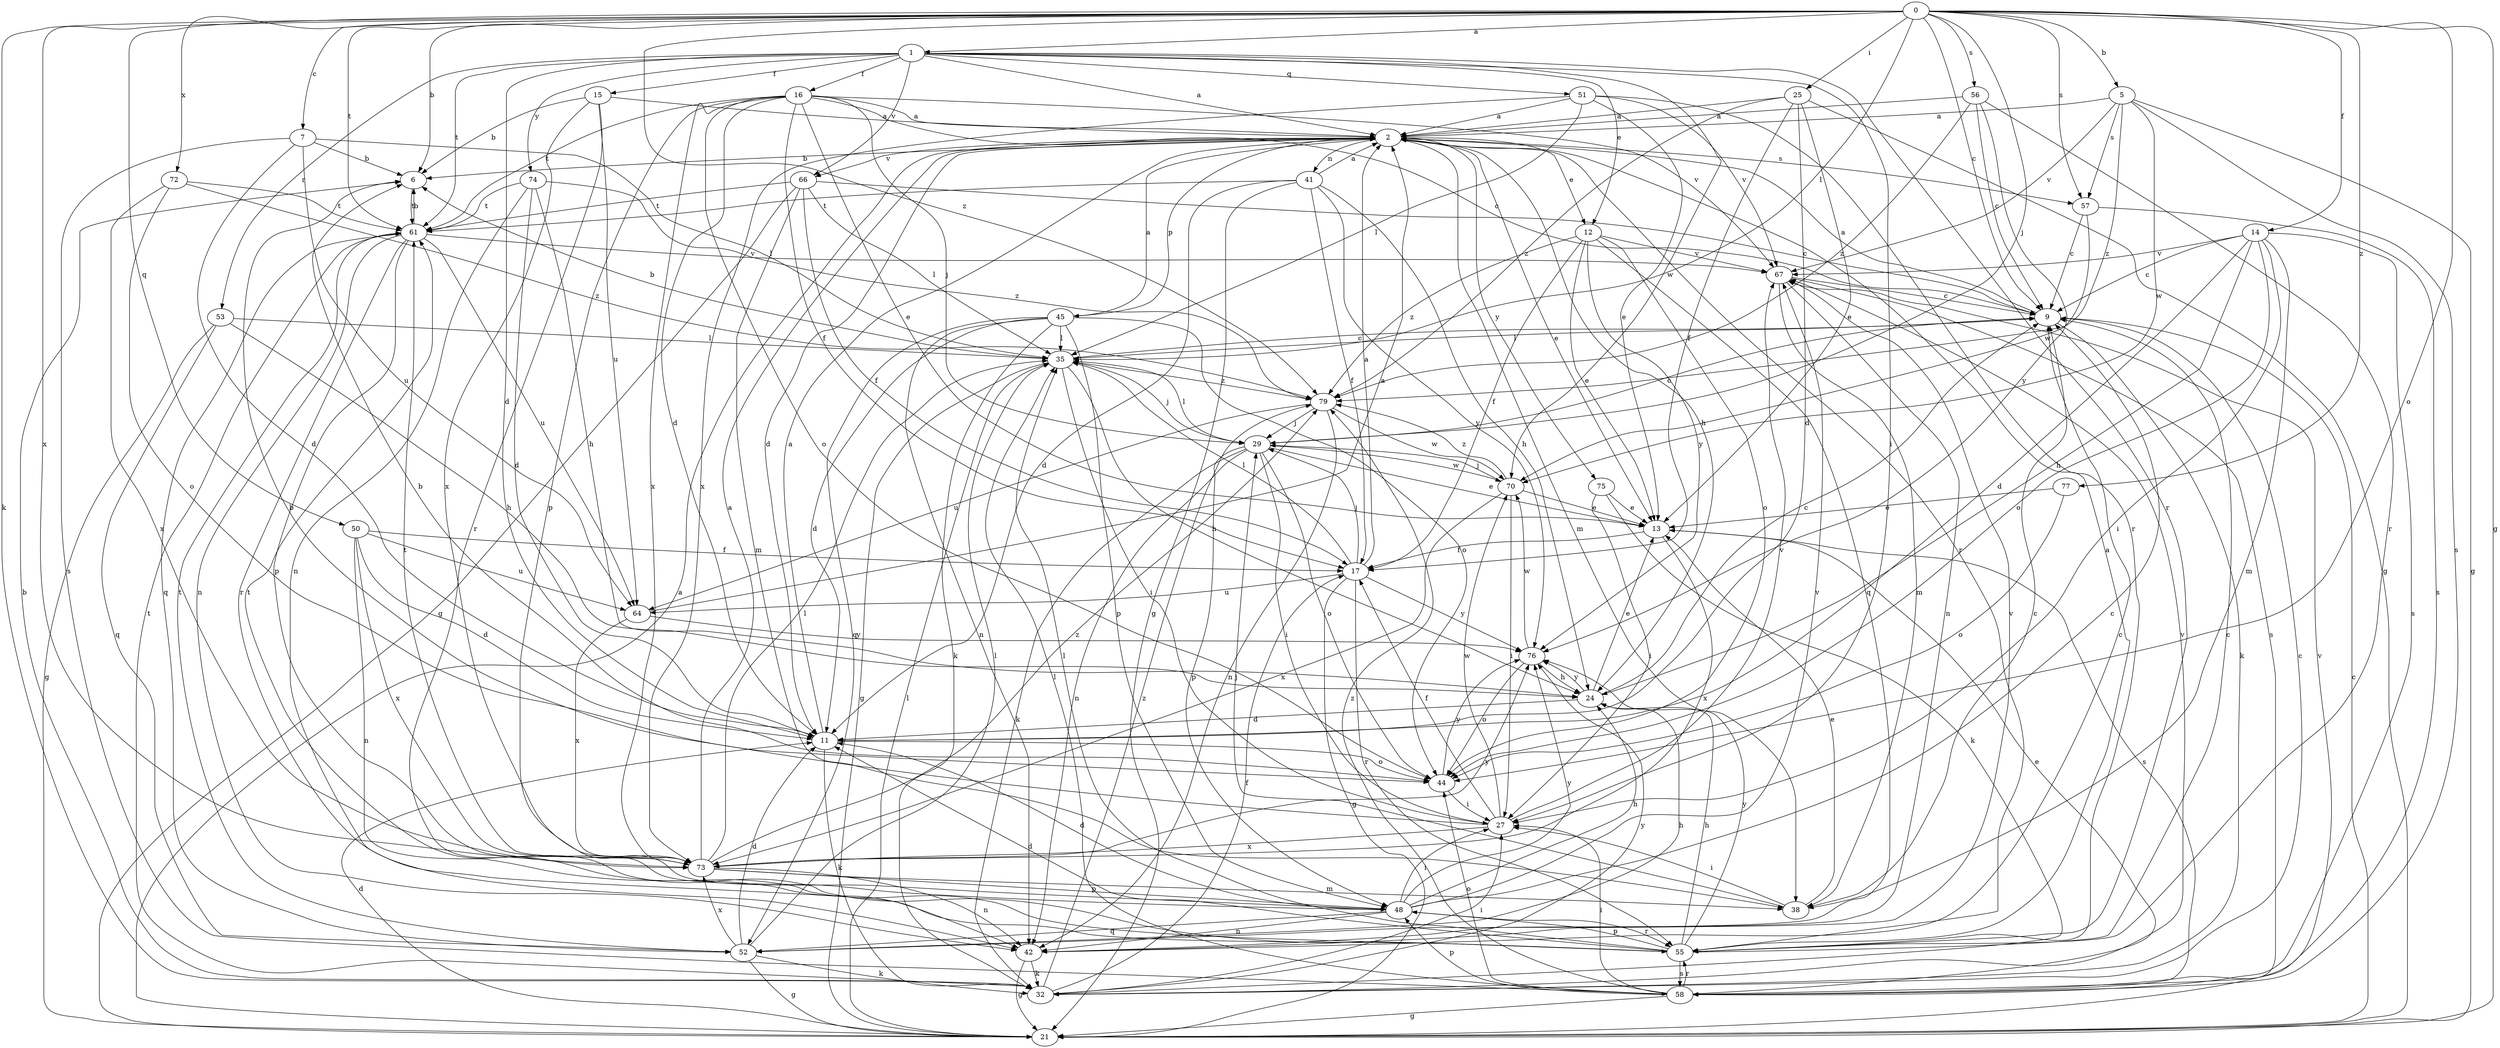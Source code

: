strict digraph  {
0;
1;
2;
5;
6;
7;
9;
11;
12;
13;
14;
15;
16;
17;
21;
24;
25;
27;
29;
32;
35;
38;
41;
42;
44;
45;
48;
50;
51;
52;
53;
55;
56;
57;
58;
61;
64;
66;
67;
70;
72;
73;
74;
75;
76;
77;
79;
0 -> 1  [label=a];
0 -> 5  [label=b];
0 -> 6  [label=b];
0 -> 7  [label=c];
0 -> 9  [label=c];
0 -> 14  [label=f];
0 -> 21  [label=g];
0 -> 25  [label=i];
0 -> 29  [label=j];
0 -> 32  [label=k];
0 -> 35  [label=l];
0 -> 44  [label=o];
0 -> 50  [label=q];
0 -> 56  [label=s];
0 -> 57  [label=s];
0 -> 61  [label=t];
0 -> 72  [label=x];
0 -> 73  [label=x];
0 -> 77  [label=z];
0 -> 79  [label=z];
1 -> 2  [label=a];
1 -> 11  [label=d];
1 -> 12  [label=e];
1 -> 15  [label=f];
1 -> 16  [label=f];
1 -> 27  [label=i];
1 -> 51  [label=q];
1 -> 53  [label=r];
1 -> 55  [label=r];
1 -> 61  [label=t];
1 -> 66  [label=v];
1 -> 70  [label=w];
1 -> 74  [label=y];
2 -> 6  [label=b];
2 -> 11  [label=d];
2 -> 12  [label=e];
2 -> 13  [label=e];
2 -> 24  [label=h];
2 -> 38  [label=m];
2 -> 41  [label=n];
2 -> 45  [label=p];
2 -> 55  [label=r];
2 -> 57  [label=s];
2 -> 66  [label=v];
2 -> 75  [label=y];
5 -> 2  [label=a];
5 -> 21  [label=g];
5 -> 57  [label=s];
5 -> 58  [label=s];
5 -> 67  [label=v];
5 -> 70  [label=w];
5 -> 79  [label=z];
6 -> 61  [label=t];
7 -> 6  [label=b];
7 -> 11  [label=d];
7 -> 35  [label=l];
7 -> 58  [label=s];
7 -> 64  [label=u];
9 -> 2  [label=a];
9 -> 32  [label=k];
9 -> 35  [label=l];
11 -> 2  [label=a];
11 -> 32  [label=k];
11 -> 44  [label=o];
12 -> 13  [label=e];
12 -> 17  [label=f];
12 -> 44  [label=o];
12 -> 52  [label=q];
12 -> 67  [label=v];
12 -> 76  [label=y];
12 -> 79  [label=z];
13 -> 17  [label=f];
13 -> 58  [label=s];
13 -> 73  [label=x];
14 -> 9  [label=c];
14 -> 11  [label=d];
14 -> 24  [label=h];
14 -> 27  [label=i];
14 -> 38  [label=m];
14 -> 44  [label=o];
14 -> 58  [label=s];
14 -> 67  [label=v];
15 -> 2  [label=a];
15 -> 6  [label=b];
15 -> 55  [label=r];
15 -> 64  [label=u];
15 -> 73  [label=x];
16 -> 2  [label=a];
16 -> 9  [label=c];
16 -> 11  [label=d];
16 -> 13  [label=e];
16 -> 17  [label=f];
16 -> 29  [label=j];
16 -> 44  [label=o];
16 -> 48  [label=p];
16 -> 61  [label=t];
16 -> 67  [label=v];
16 -> 73  [label=x];
17 -> 2  [label=a];
17 -> 21  [label=g];
17 -> 29  [label=j];
17 -> 35  [label=l];
17 -> 55  [label=r];
17 -> 64  [label=u];
17 -> 76  [label=y];
21 -> 2  [label=a];
21 -> 9  [label=c];
21 -> 11  [label=d];
21 -> 35  [label=l];
21 -> 67  [label=v];
24 -> 9  [label=c];
24 -> 11  [label=d];
24 -> 13  [label=e];
24 -> 76  [label=y];
25 -> 2  [label=a];
25 -> 11  [label=d];
25 -> 13  [label=e];
25 -> 17  [label=f];
25 -> 21  [label=g];
25 -> 79  [label=z];
27 -> 6  [label=b];
27 -> 17  [label=f];
27 -> 67  [label=v];
27 -> 70  [label=w];
27 -> 73  [label=x];
29 -> 9  [label=c];
29 -> 13  [label=e];
29 -> 27  [label=i];
29 -> 32  [label=k];
29 -> 35  [label=l];
29 -> 42  [label=n];
29 -> 44  [label=o];
29 -> 48  [label=p];
29 -> 70  [label=w];
32 -> 6  [label=b];
32 -> 9  [label=c];
32 -> 17  [label=f];
32 -> 27  [label=i];
32 -> 61  [label=t];
32 -> 67  [label=v];
32 -> 76  [label=y];
32 -> 79  [label=z];
35 -> 6  [label=b];
35 -> 9  [label=c];
35 -> 21  [label=g];
35 -> 24  [label=h];
35 -> 27  [label=i];
35 -> 29  [label=j];
35 -> 79  [label=z];
38 -> 9  [label=c];
38 -> 13  [label=e];
38 -> 27  [label=i];
38 -> 29  [label=j];
41 -> 2  [label=a];
41 -> 11  [label=d];
41 -> 17  [label=f];
41 -> 21  [label=g];
41 -> 24  [label=h];
41 -> 61  [label=t];
41 -> 76  [label=y];
42 -> 9  [label=c];
42 -> 21  [label=g];
42 -> 32  [label=k];
42 -> 67  [label=v];
44 -> 6  [label=b];
44 -> 27  [label=i];
44 -> 76  [label=y];
45 -> 2  [label=a];
45 -> 11  [label=d];
45 -> 32  [label=k];
45 -> 35  [label=l];
45 -> 42  [label=n];
45 -> 44  [label=o];
45 -> 48  [label=p];
45 -> 52  [label=q];
48 -> 9  [label=c];
48 -> 11  [label=d];
48 -> 24  [label=h];
48 -> 27  [label=i];
48 -> 42  [label=n];
48 -> 52  [label=q];
48 -> 55  [label=r];
48 -> 67  [label=v];
48 -> 76  [label=y];
50 -> 11  [label=d];
50 -> 17  [label=f];
50 -> 42  [label=n];
50 -> 64  [label=u];
50 -> 73  [label=x];
51 -> 2  [label=a];
51 -> 13  [label=e];
51 -> 35  [label=l];
51 -> 55  [label=r];
51 -> 67  [label=v];
51 -> 73  [label=x];
52 -> 11  [label=d];
52 -> 21  [label=g];
52 -> 24  [label=h];
52 -> 32  [label=k];
52 -> 35  [label=l];
52 -> 61  [label=t];
52 -> 73  [label=x];
53 -> 21  [label=g];
53 -> 24  [label=h];
53 -> 35  [label=l];
53 -> 52  [label=q];
55 -> 2  [label=a];
55 -> 9  [label=c];
55 -> 11  [label=d];
55 -> 24  [label=h];
55 -> 35  [label=l];
55 -> 48  [label=p];
55 -> 58  [label=s];
55 -> 61  [label=t];
55 -> 76  [label=y];
56 -> 2  [label=a];
56 -> 9  [label=c];
56 -> 55  [label=r];
56 -> 76  [label=y];
56 -> 79  [label=z];
57 -> 9  [label=c];
57 -> 58  [label=s];
57 -> 70  [label=w];
58 -> 13  [label=e];
58 -> 21  [label=g];
58 -> 27  [label=i];
58 -> 35  [label=l];
58 -> 44  [label=o];
58 -> 48  [label=p];
58 -> 55  [label=r];
58 -> 79  [label=z];
61 -> 6  [label=b];
61 -> 42  [label=n];
61 -> 48  [label=p];
61 -> 52  [label=q];
61 -> 55  [label=r];
61 -> 64  [label=u];
61 -> 67  [label=v];
64 -> 2  [label=a];
64 -> 73  [label=x];
64 -> 76  [label=y];
66 -> 9  [label=c];
66 -> 17  [label=f];
66 -> 21  [label=g];
66 -> 35  [label=l];
66 -> 38  [label=m];
66 -> 61  [label=t];
67 -> 9  [label=c];
67 -> 38  [label=m];
67 -> 42  [label=n];
67 -> 58  [label=s];
70 -> 13  [label=e];
70 -> 27  [label=i];
70 -> 29  [label=j];
70 -> 73  [label=x];
70 -> 79  [label=z];
72 -> 44  [label=o];
72 -> 61  [label=t];
72 -> 73  [label=x];
72 -> 79  [label=z];
73 -> 2  [label=a];
73 -> 35  [label=l];
73 -> 38  [label=m];
73 -> 42  [label=n];
73 -> 48  [label=p];
73 -> 61  [label=t];
73 -> 76  [label=y];
73 -> 79  [label=z];
74 -> 11  [label=d];
74 -> 24  [label=h];
74 -> 42  [label=n];
74 -> 61  [label=t];
74 -> 79  [label=z];
75 -> 13  [label=e];
75 -> 27  [label=i];
75 -> 32  [label=k];
76 -> 24  [label=h];
76 -> 44  [label=o];
76 -> 70  [label=w];
77 -> 13  [label=e];
77 -> 44  [label=o];
79 -> 29  [label=j];
79 -> 42  [label=n];
79 -> 64  [label=u];
79 -> 70  [label=w];
}
